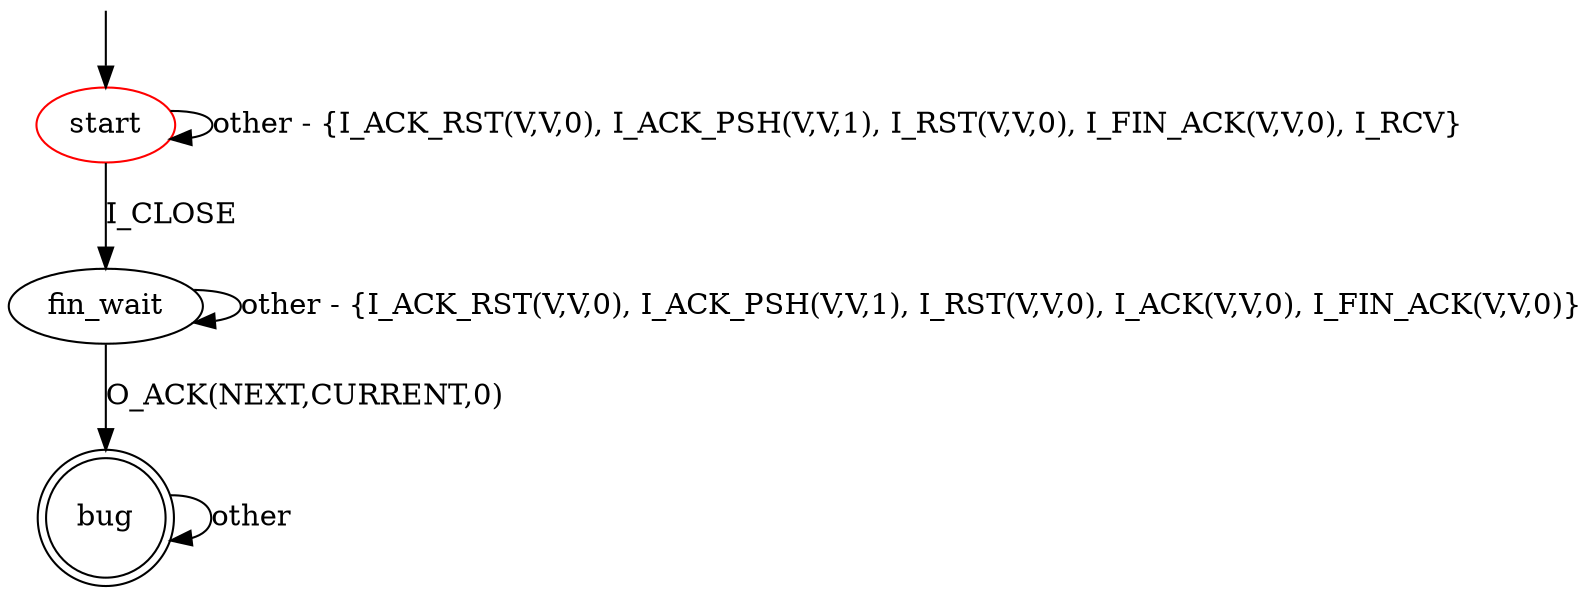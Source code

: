 digraph G {
label=""
start [color="red"]
bug [shape="doublecircle"]

start -> fin_wait [label="I_CLOSE"]
start -> start [label="other - {I_ACK_RST(V,V,0), I_ACK_PSH(V,V,1), I_RST(V,V,0), I_FIN_ACK(V,V,0), I_RCV}"]
fin_wait -> fin_wait [label="other - {I_ACK_RST(V,V,0), I_ACK_PSH(V,V,1), I_RST(V,V,0), I_ACK(V,V,0), I_FIN_ACK(V,V,0)}"]
fin_wait -> bug [label="O_ACK(NEXT,CURRENT,0)"]

bug -> bug [label="other"]

__start0 [label="" shape="none" width="0" height="0"];
__start0 -> start;
}

